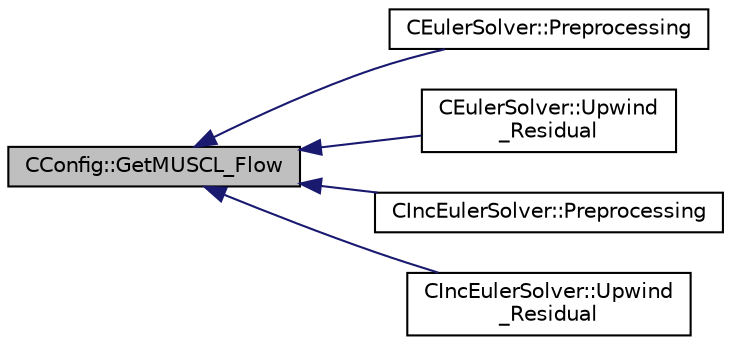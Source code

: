 digraph "CConfig::GetMUSCL_Flow"
{
  edge [fontname="Helvetica",fontsize="10",labelfontname="Helvetica",labelfontsize="10"];
  node [fontname="Helvetica",fontsize="10",shape=record];
  rankdir="LR";
  Node8356 [label="CConfig::GetMUSCL_Flow",height=0.2,width=0.4,color="black", fillcolor="grey75", style="filled", fontcolor="black"];
  Node8356 -> Node8357 [dir="back",color="midnightblue",fontsize="10",style="solid",fontname="Helvetica"];
  Node8357 [label="CEulerSolver::Preprocessing",height=0.2,width=0.4,color="black", fillcolor="white", style="filled",URL="$class_c_euler_solver.html#a8b89e1bfce33284c2d8f5f00f82f3f3f",tooltip="Compute primitive variables and their gradients. "];
  Node8356 -> Node8358 [dir="back",color="midnightblue",fontsize="10",style="solid",fontname="Helvetica"];
  Node8358 [label="CEulerSolver::Upwind\l_Residual",height=0.2,width=0.4,color="black", fillcolor="white", style="filled",URL="$class_c_euler_solver.html#a9cb1da16bea732300854a351ebca2ed3",tooltip="Compute the spatial integration using a upwind scheme. "];
  Node8356 -> Node8359 [dir="back",color="midnightblue",fontsize="10",style="solid",fontname="Helvetica"];
  Node8359 [label="CIncEulerSolver::Preprocessing",height=0.2,width=0.4,color="black", fillcolor="white", style="filled",URL="$class_c_inc_euler_solver.html#aabd902b10cc9b41b6b2c406efba0ac41",tooltip="Compute primitive variables and their gradients. "];
  Node8356 -> Node8360 [dir="back",color="midnightblue",fontsize="10",style="solid",fontname="Helvetica"];
  Node8360 [label="CIncEulerSolver::Upwind\l_Residual",height=0.2,width=0.4,color="black", fillcolor="white", style="filled",URL="$class_c_inc_euler_solver.html#a935da79a4e1b1fe9c59bc86024164256",tooltip="Compute the spatial integration using a upwind scheme. "];
}

